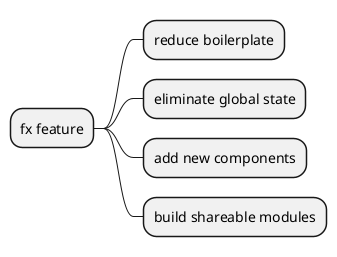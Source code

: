 @startmindmap
* fx feature
    * reduce boilerplate
    * eliminate global state
    * add new components
    * build shareable modules
@endmindmap
